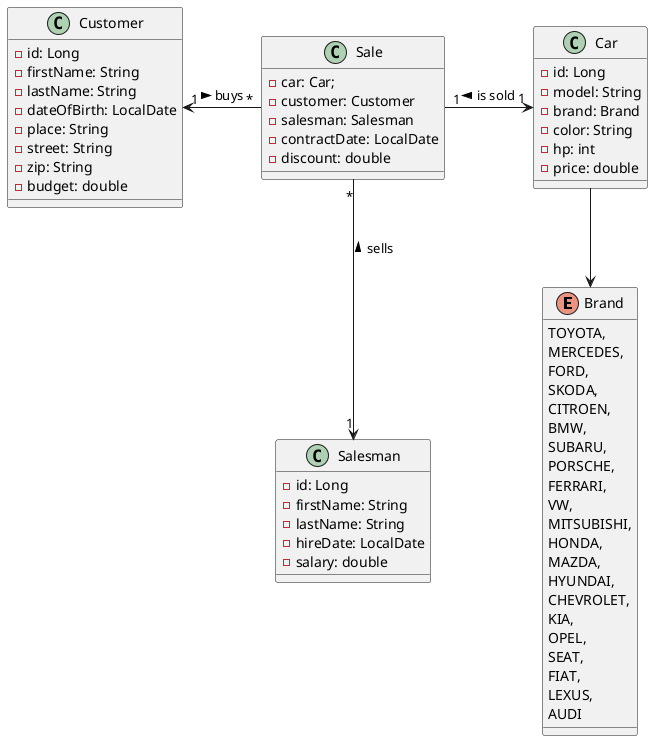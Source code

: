 @startuml
enum Brand {
TOYOTA,
    MERCEDES,
    FORD,
    SKODA,
    CITROEN,
    BMW,
    SUBARU,
    PORSCHE,
    FERRARI,
    VW,
    MITSUBISHI,
    HONDA,
    MAZDA,
    HYUNDAI,
    CHEVROLET,
    KIA,
    OPEL,
    SEAT,
    FIAT,
    LEXUS,
    AUDI
}

class Car {
    - id: Long
    - model: String
    - brand: Brand
    - color: String
    - hp: int
    - price: double
}

class Customer {
    - id: Long
    - firstName: String
    - lastName: String
    - dateOfBirth: LocalDate
    - place: String
    - street: String
    - zip: String
    - budget: double
}

class Sale {
    - car: Car;
    - customer: Customer
    - salesman: Salesman
    - contractDate: LocalDate
    - discount: double
}

class Salesman {
    - id: Long
    - firstName: String
    - lastName: String
    - hireDate: LocalDate
    - salary: double
}

Car -down-> Brand
Sale "1" -right-> "1" Car : is sold <
Sale "*" --> "1" Salesman : sells <
Sale "*" -left-> "1" Customer : buys <
@enduml
